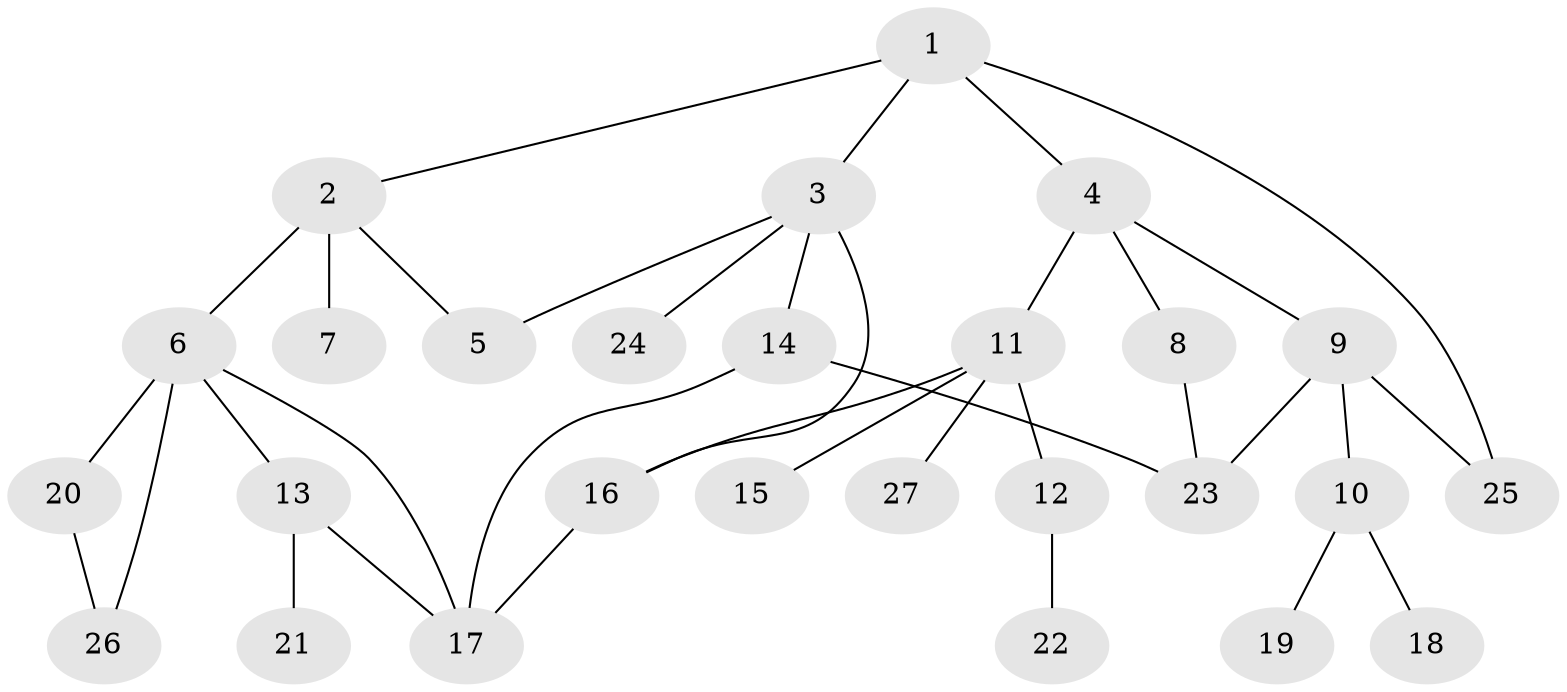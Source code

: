 // original degree distribution, {5: 0.03773584905660377, 6: 0.03773584905660377, 7: 0.018867924528301886, 2: 0.3584905660377358, 4: 0.07547169811320754, 3: 0.1320754716981132, 1: 0.33962264150943394}
// Generated by graph-tools (version 1.1) at 2025/34/03/09/25 02:34:34]
// undirected, 27 vertices, 35 edges
graph export_dot {
graph [start="1"]
  node [color=gray90,style=filled];
  1;
  2;
  3;
  4;
  5;
  6;
  7;
  8;
  9;
  10;
  11;
  12;
  13;
  14;
  15;
  16;
  17;
  18;
  19;
  20;
  21;
  22;
  23;
  24;
  25;
  26;
  27;
  1 -- 2 [weight=1.0];
  1 -- 3 [weight=1.0];
  1 -- 4 [weight=1.0];
  1 -- 25 [weight=1.0];
  2 -- 5 [weight=1.0];
  2 -- 6 [weight=2.0];
  2 -- 7 [weight=1.0];
  3 -- 5 [weight=1.0];
  3 -- 14 [weight=1.0];
  3 -- 16 [weight=2.0];
  3 -- 24 [weight=1.0];
  4 -- 8 [weight=1.0];
  4 -- 9 [weight=1.0];
  4 -- 11 [weight=1.0];
  6 -- 13 [weight=1.0];
  6 -- 17 [weight=1.0];
  6 -- 20 [weight=1.0];
  6 -- 26 [weight=1.0];
  8 -- 23 [weight=1.0];
  9 -- 10 [weight=1.0];
  9 -- 23 [weight=1.0];
  9 -- 25 [weight=1.0];
  10 -- 18 [weight=1.0];
  10 -- 19 [weight=1.0];
  11 -- 12 [weight=1.0];
  11 -- 15 [weight=1.0];
  11 -- 16 [weight=1.0];
  11 -- 27 [weight=1.0];
  12 -- 22 [weight=1.0];
  13 -- 17 [weight=1.0];
  13 -- 21 [weight=1.0];
  14 -- 17 [weight=1.0];
  14 -- 23 [weight=1.0];
  16 -- 17 [weight=1.0];
  20 -- 26 [weight=1.0];
}
